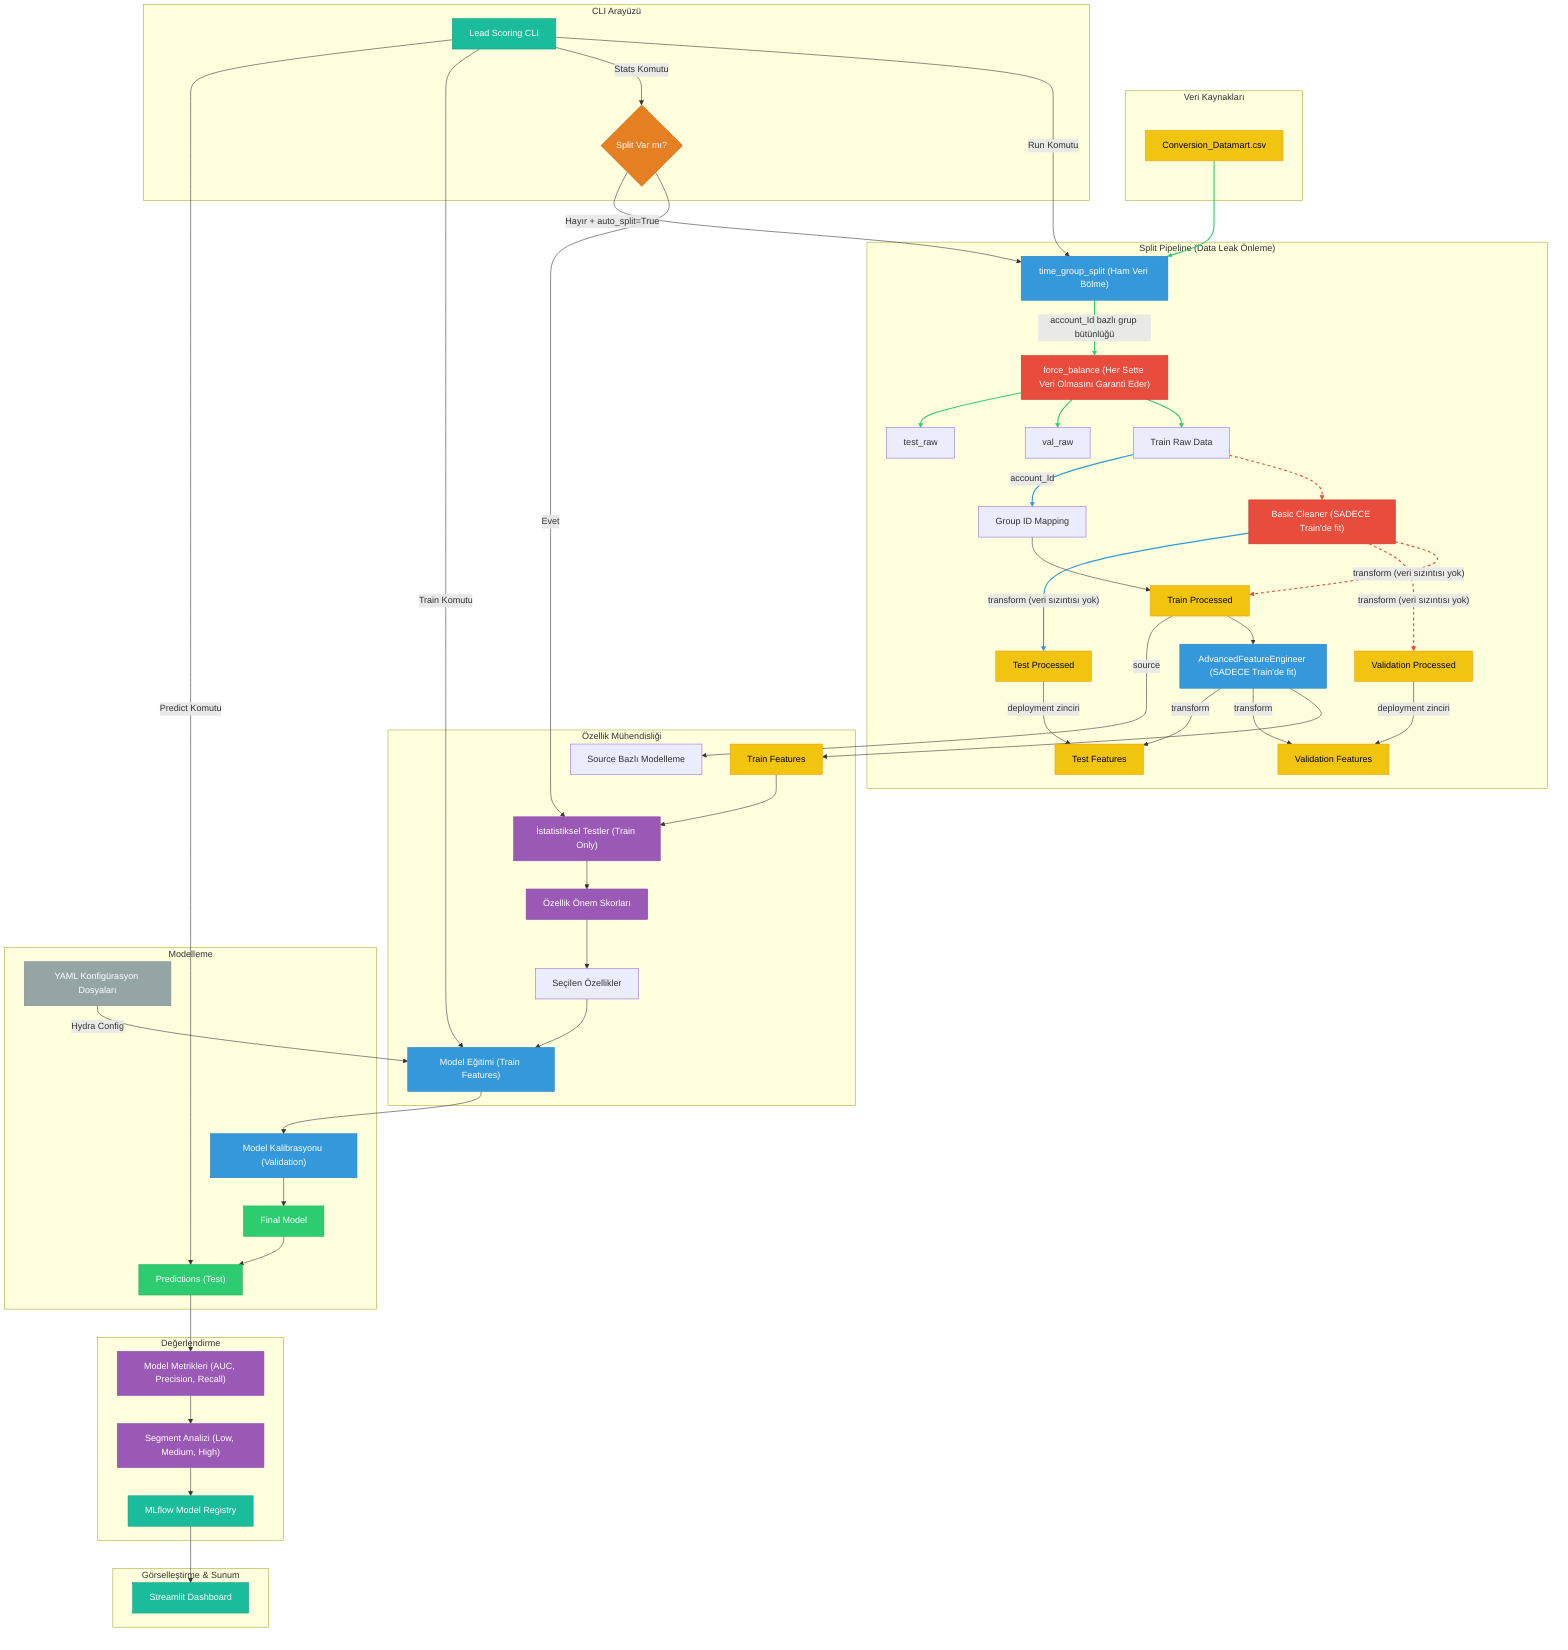 %% Lead Scoring Pipeline – full relational architecture (v2.3)
%% Save as lead_scoring_architecture.mmd and preview at https://mermaid.live/

flowchart TB
    subgraph Veri_Kaynaklari["Veri Kaynakları"]
        raw_data["Conversion_Datamart.csv"]
    end

    subgraph Split_Pipeline["Split Pipeline (Data Leak Önleme)"]
        raw_data --> split_process
        split_process["time_group_split (Ham Veri Bölme)"]
        split_process -- "account_Id bazlı grup bütünlüğü" --> balanced_split
        balanced_split["force_balance (Her Sette Veri Olmasını Garanti Eder)"]
        balanced_split --> train_raw
        balanced_split --> val_raw
        balanced_split --> test_raw
        train_raw["Train Raw Data"] --> cleaner_fit
        cleaner_fit["Basic Cleaner (SADECE Train'de fit)"]
        cleaner_fit -- "transform (veri sızıntısı yok)" --> train_df
        cleaner_fit -- "transform (veri sızıntısı yok)" --> val_df
        cleaner_fit -- "transform (veri sızıntısı yok)" --> test_df
        train_raw --> |"account_Id"| id_mapping
        id_mapping["Group ID Mapping"]
        id_mapping --> train_df
        train_df["Train Processed"] --> feature_eng
        val_df["Validation Processed"] --> |"deployment zinciri"| val_fe
        test_df["Test Processed"] --> |"deployment zinciri"| test_fe
    end

    subgraph Feature_Engineering["Özellik Mühendisliği"]
        feature_eng["AdvancedFeatureEngineer (SADECE Train'de fit)"]
        train_df --> |"source"| group_splitting
        group_splitting["Source Bazlı Modelleme"]
        feature_eng --> train_features
        train_features["Train Features"] --> statistical_tests
        statistical_tests["İstatistiksel Testler (Train Only)"]
        statistical_tests --> feature_importance
        feature_importance["Özellik Önem Skorları"]
        feature_importance --> selected_features
        selected_features["Seçilen Özellikler"] --> model_training
        feature_eng -- "transform" --> val_fe["Validation Features"]
        feature_eng -- "transform" --> test_fe["Test Features"]
    end

    subgraph Modelleme["Modelleme"]
        config_files["YAML Konfigürasyon Dosyaları"]
        config_files -- "Hydra Config" --> model_training
        model_training["Model Eğitimi (Train Features)"]
        calibration["Model Kalibrasyonu (Validation)"]
        model_training --> calibration
        calibration --> final_model
        final_model["Final Model"] --> predictions
        predictions["Predictions (Test)"]
    end

    subgraph Evaluation["Değerlendirme"]
        predictions --> metrics
        metrics["Model Metrikleri (AUC, Precision, Recall)"]
        metrics --> segment_analysis
        segment_analysis["Segment Analizi (Low, Medium, High)"]
        segment_analysis --> model_registry
        model_registry["MLflow Model Registry"]
    end

    subgraph CLI_Interface["CLI Arayüzü"]
        cli["Lead Scoring CLI"]
        cli -- "Run Komutu" --> split_process
        cli -- "Stats Komutu" --> auto_split_check
        auto_split_check{"Split Var mı?"}
        auto_split_check -- "Evet" --> statistical_tests
        auto_split_check -- "Hayır + auto_split=True" --> split_process
        cli -- "Train Komutu" --> model_training
        cli -- "Predict Komutu" --> predictions
    end

    subgraph Deployment["Görselleştirme & Sunum"]
        model_registry --> streamlit
        streamlit["Streamlit Dashboard"]
    end

    %% Yeni iyileştirmeler ve anti-leak mekanizmaları
    
    %% Link Styles
    linkStyle 0 stroke:#2ecd71,stroke-width:2px;
    linkStyle 1 stroke:#2ecd71,stroke-width:2px;
    linkStyle 2 stroke:#2ecd71,stroke-width:2px;
    linkStyle 3 stroke:#2ecd71,stroke-width:2px;
    linkStyle 4 stroke:#2ecd71,stroke-width:2px;
    linkStyle 5 stroke:#e74c3c,stroke-width:2px,stroke-dasharray: 5 5;
    linkStyle 6 stroke:#e74c3c,stroke-width:2px,stroke-dasharray: 5 5;
    linkStyle 7 stroke:#e74c3c,stroke-width:2px,stroke-dasharray: 5 5;
    linkStyle 8 stroke:#3498db,stroke-width:2px;
    linkStyle 9 stroke:#3498db,stroke-width:2px;
    
    %% Style Definitions
    classDef dataNode fill:#f1c40f,stroke:#f39c12,color:#000
    classDef processNode fill:#3498db,stroke:#2980b9,color:#fff
    classDef modelNode fill:#2ecc71,stroke:#27ae60,color:#fff
    classDef evaluationNode fill:#9b59b6,stroke:#8e44ad,color:#fff
    classDef leakageControl fill:#e74c3c,stroke:#c0392b,color:#fff
    classDef deploymentNode fill:#1abc9c,stroke:#16a085,color:#fff
    classDef configNode fill:#95a5a6,stroke:#7f8c8d,color:#fff
    classDef checkNode fill:#e67e22,stroke:#d35400,color:#fff
    
    %% Apply Styles
    class raw_data,train_df,val_df,test_df,train_features,val_fe,test_fe dataNode
    class split_process,feature_eng,model_training,calibration processNode
    class final_model,predictions modelNode
    class metrics,segment_analysis,statistical_tests,feature_importance evaluationNode
    class cleaner_fit,balanced_split leakageControl
    class streamlit,model_registry deploymentNode
    class config_files configNode
    class auto_split_check checkNode
    class cli deploymentNode

%% Description
%% Bu mimari şeması, lead scoring projesinin veri akışını ve bileşenlerini gösterir.
%% 
%% Önemli Değişiklikler:
%% 1. Veri Sızıntısı Önleme: Ham veri önce bölünür, sadece train verisi üzerinde fit yapılır
%% 2. Force Balance Mekanizması: Test ve validation setlerinin boş olmamasını garanti eder
%% 3. Account_Id Bazlı Grup Bütünlüğü: Aynı hesaba ait veriler aynı sette tutulur
%% 4. CLI Arayüzü: Stats komutu çalıştırıldığında split kontrolü yapılır, bulunamazsa otomatik oluşturulur
%% 5. Hydra Konfigürasyon: Model parametreleri YAML dosyalarından okunur, hardcoded değerler kullanılmaz
